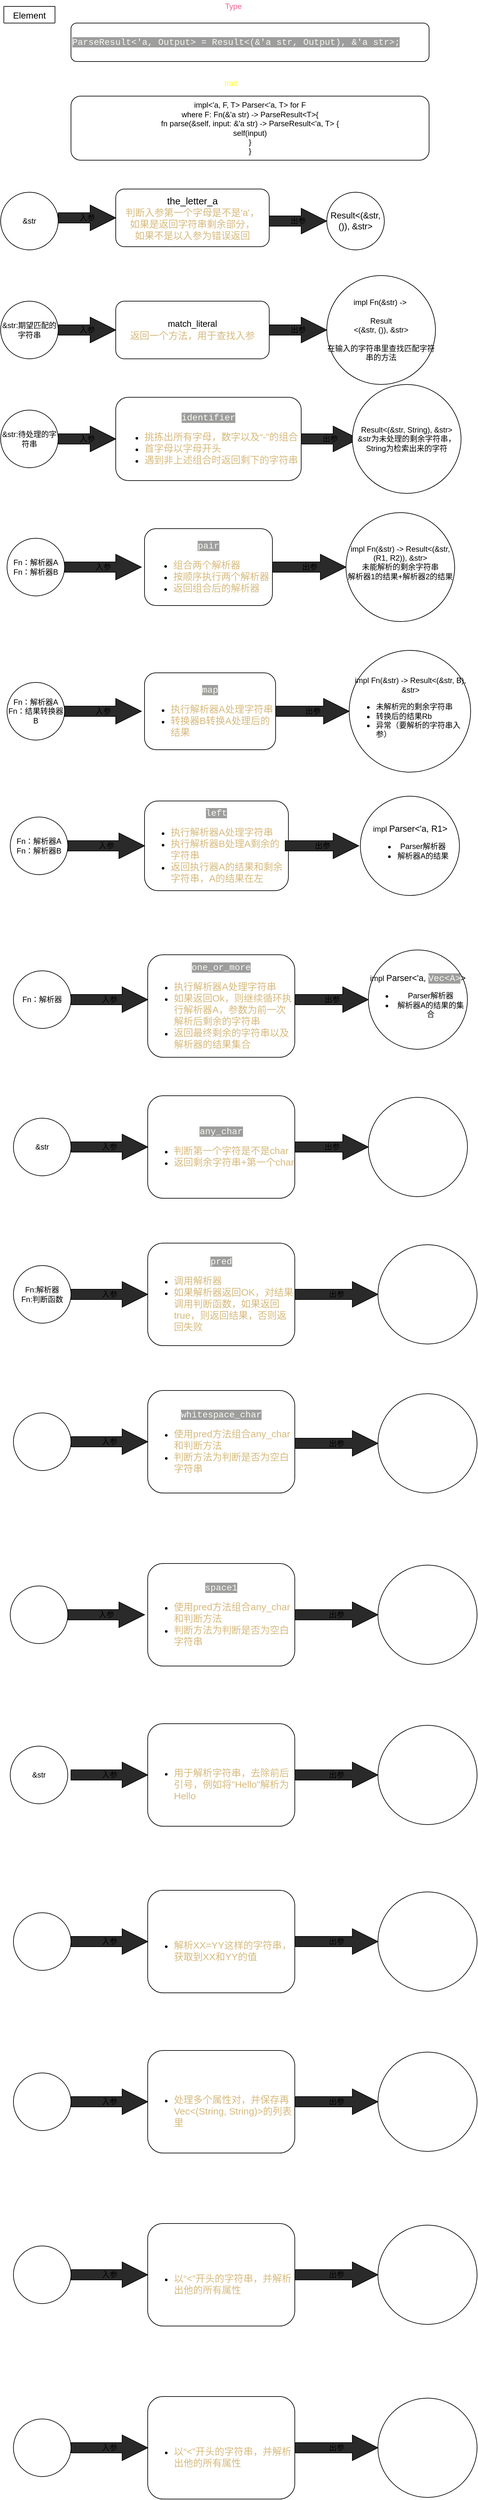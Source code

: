 <mxfile>
    <diagram id="ITNncZc6mTnSc8X_e-E-" name="Page-1">
        <mxGraphModel dx="898" dy="1717" grid="1" gridSize="10" guides="1" tooltips="1" connect="1" arrows="1" fold="1" page="1" pageScale="1" pageWidth="827" pageHeight="1169" math="0" shadow="0">
            <root>
                <mxCell id="0"/>
                <mxCell id="1" parent="0"/>
                <mxCell id="2" value="&lt;p style=&quot;line-height: 0%&quot;&gt;&lt;/p&gt;&lt;span style=&quot;font-size: 15px ; text-align: justify&quot;&gt;the_letter_a&lt;/span&gt;&lt;br&gt;&lt;span style=&quot;color: rgb(215 , 186 , 125) ; font-size: 15px ; text-align: justify&quot;&gt;判断入参第一个字母是不是'a'，&lt;/span&gt;&lt;br&gt;&lt;span style=&quot;color: rgb(215 , 186 , 125) ; font-size: 15px ; text-align: justify&quot;&gt;如果是返回字符串剩余部分，&lt;/span&gt;&lt;br&gt;&lt;span style=&quot;font-size: 15px ; color: rgb(215 , 186 , 125)&quot;&gt;如果不是以入参为错误返回&lt;/span&gt;&lt;br&gt;&lt;p&gt;&lt;/p&gt;" style="rounded=1;whiteSpace=wrap;html=1;align=center;verticalAlign=middle;" parent="1" vertex="1">
                    <mxGeometry x="230" y="85" width="240" height="90" as="geometry"/>
                </mxCell>
                <mxCell id="3" value="Element" style="swimlane;fontStyle=0;childLayout=stackLayout;horizontal=1;startSize=26;horizontalStack=0;resizeParent=1;resizeParentMax=0;resizeLast=0;collapsible=1;marginBottom=0;align=center;fontSize=14;" parent="1" vertex="1" collapsed="1">
                    <mxGeometry x="55" y="-200" width="80" height="26" as="geometry">
                        <mxRectangle x="40" y="30" width="160" height="116" as="alternateBounds"/>
                    </mxGeometry>
                </mxCell>
                <mxCell id="4" value="name:String" style="text;strokeColor=none;fillColor=none;spacingLeft=4;spacingRight=4;overflow=hidden;rotatable=0;points=[[0,0.5],[1,0.5]];portConstraint=eastwest;fontSize=12;" parent="3" vertex="1">
                    <mxGeometry y="26" width="80" height="30" as="geometry"/>
                </mxCell>
                <mxCell id="5" value="attributes:Vec&lt;(String, String)&gt;" style="text;strokeColor=none;fillColor=none;spacingLeft=4;spacingRight=4;overflow=hidden;rotatable=0;points=[[0,0.5],[1,0.5]];portConstraint=eastwest;fontSize=12;" parent="3" vertex="1">
                    <mxGeometry y="56" width="80" height="30" as="geometry"/>
                </mxCell>
                <mxCell id="6" value="children:Vec&lt;Element&gt;" style="text;strokeColor=none;fillColor=none;spacingLeft=4;spacingRight=4;overflow=hidden;rotatable=0;points=[[0,0.5],[1,0.5]];portConstraint=eastwest;fontSize=12;" parent="3" vertex="1">
                    <mxGeometry y="86" width="80" height="30" as="geometry"/>
                </mxCell>
                <mxCell id="7" value="&amp;amp;str" style="ellipse;whiteSpace=wrap;html=1;aspect=fixed;" parent="1" vertex="1">
                    <mxGeometry x="50" y="90" width="90" height="90" as="geometry"/>
                </mxCell>
                <mxCell id="8" value="&lt;span style=&quot;font-family: , &amp;#34;consolas&amp;#34; , &amp;#34;liberation mono&amp;#34; , &amp;#34;menlo&amp;#34; , monospace ; font-size: 13.6px&quot;&gt;Result&amp;lt;(&amp;amp;str, ()), &amp;amp;str&amp;gt;&lt;/span&gt;" style="ellipse;whiteSpace=wrap;html=1;aspect=fixed;" parent="1" vertex="1">
                    <mxGeometry x="560" y="90" width="90" height="90" as="geometry"/>
                </mxCell>
                <mxCell id="9" value="入参" style="html=1;shadow=0;dashed=0;align=center;verticalAlign=middle;shape=mxgraph.arrows2.arrow;dy=0.6;dx=40;notch=0;rounded=1;fillColor=#2a2a2a;gradientColor=none;" parent="1" vertex="1">
                    <mxGeometry x="140" y="110" width="90" height="40" as="geometry"/>
                </mxCell>
                <mxCell id="10" value="出参" style="html=1;shadow=0;dashed=0;align=center;verticalAlign=middle;shape=mxgraph.arrows2.arrow;dy=0.6;dx=40;notch=0;rounded=1;fillColor=#2a2a2a;gradientColor=none;" parent="1" vertex="1">
                    <mxGeometry x="470" y="115" width="90" height="40" as="geometry"/>
                </mxCell>
                <mxCell id="11" value="&lt;p style=&quot;line-height: 0%&quot;&gt;&lt;/p&gt;&lt;span style=&quot;font-size: 13.6px ; text-align: justify&quot;&gt;match_literal&lt;/span&gt;&lt;br&gt;&lt;span style=&quot;text-align: justify ; color: rgb(215 , 186 , 125) ; font-size: 15px&quot;&gt;返回一个方法，用于查找入参&lt;br&gt;&lt;/span&gt;&lt;p&gt;&lt;/p&gt;" style="rounded=1;whiteSpace=wrap;html=1;align=center;verticalAlign=middle;horizontal=1;" parent="1" vertex="1">
                    <mxGeometry x="230" y="260" width="240" height="90" as="geometry"/>
                </mxCell>
                <mxCell id="12" value="&amp;amp;str:期望匹配的字符串" style="ellipse;whiteSpace=wrap;html=1;aspect=fixed;" parent="1" vertex="1">
                    <mxGeometry x="50" y="260" width="90" height="90" as="geometry"/>
                </mxCell>
                <mxCell id="13" value="入参" style="html=1;shadow=0;dashed=0;align=center;verticalAlign=middle;shape=mxgraph.arrows2.arrow;dy=0.6;dx=40;notch=0;rounded=1;fillColor=#2a2a2a;gradientColor=none;" parent="1" vertex="1">
                    <mxGeometry x="140" y="285" width="90" height="40" as="geometry"/>
                </mxCell>
                <mxCell id="14" value="&#10;impl Fn(&amp;str) -&gt; &#10;&#10;Result&#10;&lt;(&amp;str, ()), &amp;str&gt;&#10;&#10;在输入的字符串里查找匹配字符串的方法&#10;" style="ellipse;aspect=fixed;align=center;whiteSpace=wrap;labelPosition=center;verticalLabelPosition=middle;verticalAlign=middle;" parent="1" vertex="1">
                    <mxGeometry x="560" y="220" width="170" height="170" as="geometry"/>
                </mxCell>
                <mxCell id="15" value="出参" style="html=1;shadow=0;dashed=0;align=center;verticalAlign=middle;shape=mxgraph.arrows2.arrow;dy=0.6;dx=40;notch=0;rounded=1;fillColor=#2a2a2a;gradientColor=none;" parent="1" vertex="1">
                    <mxGeometry x="470" y="285" width="90" height="40" as="geometry"/>
                </mxCell>
                <mxCell id="16" value="&lt;p style=&quot;line-height: 0%&quot;&gt;&lt;/p&gt;&lt;span style=&quot;color: rgb(248 , 248 , 242) ; font-family: &amp;#34;menlo&amp;#34; , &amp;#34;monaco&amp;#34; , &amp;#34;courier new&amp;#34; , monospace ; font-size: 14px ; background-color: rgba(10 , 10 , 10 , 0.4)&quot;&gt;identifier&lt;/span&gt;&lt;br&gt;&lt;ul&gt;&lt;li style=&quot;text-align: left&quot;&gt;&lt;span style=&quot;color: rgb(215 , 186 , 125) ; font-size: 15px&quot;&gt;挑拣出所有字母，数字以及“-”的组合&lt;/span&gt;&lt;/li&gt;&lt;li style=&quot;text-align: left&quot;&gt;&lt;span style=&quot;color: rgb(215 , 186 , 125) ; font-size: 15px&quot;&gt;首字母以字母开头&lt;/span&gt;&lt;/li&gt;&lt;li style=&quot;text-align: left&quot;&gt;&lt;span style=&quot;color: rgb(215 , 186 , 125) ; font-size: 15px&quot;&gt;遇到非上述组合时返回剩下的字符串&lt;/span&gt;&lt;/li&gt;&lt;/ul&gt;&lt;p&gt;&lt;/p&gt;" style="rounded=1;whiteSpace=wrap;html=1;align=center;verticalAlign=middle;horizontal=1;" parent="1" vertex="1">
                    <mxGeometry x="230" y="410" width="290" height="130" as="geometry"/>
                </mxCell>
                <mxCell id="17" value="&amp;amp;str:待处理的字符串" style="ellipse;whiteSpace=wrap;html=1;aspect=fixed;" parent="1" vertex="1">
                    <mxGeometry x="50" y="430" width="90" height="90" as="geometry"/>
                </mxCell>
                <mxCell id="18" value="入参" style="html=1;shadow=0;dashed=0;align=center;verticalAlign=middle;shape=mxgraph.arrows2.arrow;dy=0.6;dx=40;notch=0;rounded=1;fillColor=#2a2a2a;gradientColor=none;" parent="1" vertex="1">
                    <mxGeometry x="140" y="455" width="90" height="40" as="geometry"/>
                </mxCell>
                <mxCell id="19" value="出参" style="html=1;shadow=0;dashed=0;align=center;verticalAlign=middle;shape=mxgraph.arrows2.arrow;dy=0.6;dx=40;notch=0;rounded=1;fillColor=#2a2a2a;gradientColor=none;" parent="1" vertex="1">
                    <mxGeometry x="520" y="455" width="90" height="40" as="geometry"/>
                </mxCell>
                <mxCell id="20" value="Result&lt;(&amp;str, String), &amp;str&gt;&#10;&amp;str为未处理的剩余字符串，String为检索出来的字符" style="ellipse;aspect=fixed;align=center;whiteSpace=wrap;labelPosition=center;verticalLabelPosition=middle;verticalAlign=middle;" parent="1" vertex="1">
                    <mxGeometry x="600" y="390" width="170" height="170" as="geometry"/>
                </mxCell>
                <mxCell id="22" value="&lt;p style=&quot;line-height: 0%&quot;&gt;&lt;/p&gt;&lt;span style=&quot;color: rgb(248 , 248 , 242) ; font-family: &amp;#34;menlo&amp;#34; , &amp;#34;monaco&amp;#34; , &amp;#34;courier new&amp;#34; , monospace ; font-size: 14px ; background-color: rgba(10 , 10 , 10 , 0.4)&quot;&gt;pair&lt;/span&gt;&lt;br&gt;&lt;ul&gt;&lt;li style=&quot;text-align: left&quot;&gt;&lt;font color=&quot;#d7ba7d&quot;&gt;&lt;span style=&quot;font-size: 15px&quot;&gt;组合两个解析器&lt;/span&gt;&lt;/font&gt;&lt;/li&gt;&lt;li style=&quot;text-align: left&quot;&gt;&lt;span style=&quot;color: rgb(215 , 186 , 125) ; font-size: 15px&quot;&gt;按顺序执行两个解析器&lt;/span&gt;&lt;/li&gt;&lt;li style=&quot;text-align: left&quot;&gt;&lt;span style=&quot;color: rgb(215 , 186 , 125) ; font-size: 15px&quot;&gt;返回组合后的解析器&lt;/span&gt;&lt;/li&gt;&lt;/ul&gt;&lt;p&gt;&lt;/p&gt;" style="rounded=1;whiteSpace=wrap;html=1;align=center;verticalAlign=middle;horizontal=1;" parent="1" vertex="1">
                    <mxGeometry x="275" y="615" width="200" height="120" as="geometry"/>
                </mxCell>
                <mxCell id="23" value="Fn：解析器A&lt;br&gt;Fn：解析器B" style="ellipse;whiteSpace=wrap;html=1;aspect=fixed;" parent="1" vertex="1">
                    <mxGeometry x="60" y="630" width="90" height="90" as="geometry"/>
                </mxCell>
                <mxCell id="24" value="入参" style="html=1;shadow=0;dashed=0;align=center;verticalAlign=middle;shape=mxgraph.arrows2.arrow;dy=0.6;dx=40;notch=0;rounded=1;fillColor=#2a2a2a;gradientColor=none;" parent="1" vertex="1">
                    <mxGeometry x="150" y="655" width="120" height="40" as="geometry"/>
                </mxCell>
                <mxCell id="25" value="impl Fn(&amp;str) -&gt; Result&lt;(&amp;str, (R1, R2)), &amp;str&gt;&#10;未能解析的剩余字符串&#10;解析器1的结果+解析器2的结果&#10;" style="ellipse;aspect=fixed;align=center;whiteSpace=wrap;labelPosition=center;verticalLabelPosition=middle;verticalAlign=middle;" parent="1" vertex="1">
                    <mxGeometry x="590" y="590" width="170" height="170" as="geometry"/>
                </mxCell>
                <mxCell id="26" value="出参" style="html=1;shadow=0;dashed=0;align=center;verticalAlign=middle;shape=mxgraph.arrows2.arrow;dy=0.6;dx=40;notch=0;rounded=1;fillColor=#2a2a2a;gradientColor=none;" parent="1" vertex="1">
                    <mxGeometry x="475" y="655" width="115" height="40" as="geometry"/>
                </mxCell>
                <mxCell id="27" value="&lt;p style=&quot;line-height: 0%&quot;&gt;&lt;/p&gt;&lt;font color=&quot;#f8f8f2&quot; face=&quot;menlo, monaco, courier new, monospace&quot;&gt;&lt;span style=&quot;font-size: 14px ; background-color: rgba(10 , 10 , 10 , 0.4)&quot;&gt;map&lt;/span&gt;&lt;/font&gt;&lt;br&gt;&lt;ul&gt;&lt;li style=&quot;text-align: left&quot;&gt;&lt;font color=&quot;#d7ba7d&quot;&gt;&lt;span style=&quot;font-size: 15px&quot;&gt;执行解析器A处理字符串&lt;/span&gt;&lt;/font&gt;&lt;/li&gt;&lt;li style=&quot;text-align: left&quot;&gt;&lt;span style=&quot;color: rgb(215 , 186 , 125) ; font-size: 15px&quot;&gt;转换器B转换A处理后的结果&lt;/span&gt;&lt;/li&gt;&lt;/ul&gt;&lt;p&gt;&lt;/p&gt;" style="rounded=1;whiteSpace=wrap;html=1;align=center;verticalAlign=middle;horizontal=1;" parent="1" vertex="1">
                    <mxGeometry x="275" y="840" width="205" height="120" as="geometry"/>
                </mxCell>
                <mxCell id="28" value="Fn：解析器A&lt;br&gt;Fn：结果转换器B" style="ellipse;whiteSpace=wrap;html=1;aspect=fixed;" parent="1" vertex="1">
                    <mxGeometry x="60" y="855" width="90" height="90" as="geometry"/>
                </mxCell>
                <mxCell id="29" value="入参" style="html=1;shadow=0;dashed=0;align=center;verticalAlign=middle;shape=mxgraph.arrows2.arrow;dy=0.6;dx=40;notch=0;rounded=1;fillColor=#2a2a2a;gradientColor=none;" parent="1" vertex="1">
                    <mxGeometry x="150" y="880" width="120" height="40" as="geometry"/>
                </mxCell>
                <mxCell id="30" value="&lt;div style=&quot;text-align: center&quot;&gt;&lt;span&gt;impl Fn(&amp;amp;str) -&amp;gt; Result&amp;lt;(&amp;amp;str, B), &amp;amp;str&amp;gt;&lt;/span&gt;&lt;/div&gt;&lt;ul&gt;&lt;li&gt;未解析完的剩余字符串&lt;/li&gt;&lt;li&gt;转换后的结果Rb&lt;/li&gt;&lt;li&gt;异常（要解析的字符串入参）&lt;/li&gt;&lt;/ul&gt;" style="ellipse;aspect=fixed;align=left;whiteSpace=wrap;labelPosition=center;verticalLabelPosition=middle;verticalAlign=middle;html=1;" parent="1" vertex="1">
                    <mxGeometry x="595" y="805" width="190" height="190" as="geometry"/>
                </mxCell>
                <mxCell id="31" value="&lt;span style=&quot;color: rgb(248 , 248 , 242) ; font-family: &amp;#34;menlo&amp;#34; , &amp;#34;monaco&amp;#34; , &amp;#34;courier new&amp;#34; , monospace ; font-size: 14px ; background-color: rgba(10 , 10 , 10 , 0.4)&quot;&gt;ParseResult&amp;lt;'a, Output&amp;gt; = Result&amp;lt;(&amp;amp;'a str, Output), &amp;amp;'a str&amp;gt;;&lt;/span&gt;" style="rounded=1;whiteSpace=wrap;html=1;align=left;" parent="1" vertex="1">
                    <mxGeometry x="160" y="-174" width="560" height="60" as="geometry"/>
                </mxCell>
                <mxCell id="32" value="impl&amp;lt;'a, F, T&amp;gt; Parser&amp;lt;'a, T&amp;gt; for F &lt;br&gt;where F: Fn(&amp;amp;'a str) -&amp;gt; ParseResult&amp;lt;T&amp;gt;{&lt;br&gt;  fn parse(&amp;amp;self, input: &amp;amp;'a str) -&amp;gt; ParseResult&amp;lt;'a, T&amp;gt; {&lt;br&gt;    self(input)&lt;br&gt;  }&lt;br&gt;}" style="rounded=1;whiteSpace=wrap;align=center;html=1;" parent="1" vertex="1">
                    <mxGeometry x="160" y="-60" width="560" height="100" as="geometry"/>
                </mxCell>
                <mxCell id="33" value="Type" style="text;html=1;strokeColor=none;fillColor=none;align=center;verticalAlign=middle;whiteSpace=wrap;rounded=0;fontColor=#F06296;" parent="1" vertex="1">
                    <mxGeometry x="394" y="-210" width="40" height="20" as="geometry"/>
                </mxCell>
                <mxCell id="34" value="trait" style="text;html=1;strokeColor=none;fillColor=none;align=center;verticalAlign=middle;whiteSpace=wrap;rounded=0;fontColor=#FFFF33;" parent="1" vertex="1">
                    <mxGeometry x="390" y="-90" width="40" height="20" as="geometry"/>
                </mxCell>
                <mxCell id="35" value="&lt;p style=&quot;line-height: 0%&quot;&gt;&lt;/p&gt;&lt;font color=&quot;#f8f8f2&quot; face=&quot;menlo, monaco, courier new, monospace&quot;&gt;&lt;span style=&quot;font-size: 14px ; background-color: rgba(10 , 10 , 10 , 0.4)&quot;&gt;left&lt;/span&gt;&lt;/font&gt;&lt;br&gt;&lt;ul&gt;&lt;li style=&quot;text-align: left&quot;&gt;&lt;font color=&quot;#d7ba7d&quot;&gt;&lt;span style=&quot;font-size: 15px&quot;&gt;执行解析器A处理字符串&lt;/span&gt;&lt;/font&gt;&lt;/li&gt;&lt;li style=&quot;text-align: left&quot;&gt;&lt;span style=&quot;color: rgb(215 , 186 , 125) ; font-size: 15px&quot;&gt;执行解析器B处理A剩余的字符串&lt;/span&gt;&lt;/li&gt;&lt;li style=&quot;text-align: left&quot;&gt;&lt;span style=&quot;color: rgb(215 , 186 , 125) ; font-size: 15px&quot;&gt;返回执行器A的结果和剩余字符串，A的结果在左&lt;/span&gt;&lt;/li&gt;&lt;/ul&gt;&lt;p&gt;&lt;/p&gt;" style="rounded=1;whiteSpace=wrap;html=1;align=center;verticalAlign=middle;horizontal=1;" parent="1" vertex="1">
                    <mxGeometry x="275" y="1040" width="225" height="140" as="geometry"/>
                </mxCell>
                <mxCell id="36" value="Fn：解析器A&lt;br&gt;Fn：解析器B" style="ellipse;whiteSpace=wrap;html=1;aspect=fixed;" parent="1" vertex="1">
                    <mxGeometry x="65" y="1065" width="90" height="90" as="geometry"/>
                </mxCell>
                <mxCell id="37" value="入参" style="html=1;shadow=0;dashed=0;align=center;verticalAlign=middle;shape=mxgraph.arrows2.arrow;dy=0.6;dx=40;notch=0;rounded=1;fillColor=#2a2a2a;gradientColor=none;" parent="1" vertex="1">
                    <mxGeometry x="155" y="1090" width="120" height="40" as="geometry"/>
                </mxCell>
                <mxCell id="38" value="出参" style="html=1;shadow=0;dashed=0;align=center;verticalAlign=middle;shape=mxgraph.arrows2.arrow;dy=0.6;dx=40;notch=0;rounded=1;fillColor=#2a2a2a;gradientColor=none;" parent="1" vertex="1">
                    <mxGeometry x="480" y="880" width="115" height="40" as="geometry"/>
                </mxCell>
                <mxCell id="39" value="&lt;div style=&quot;&quot;&gt;&lt;span&gt;impl&amp;nbsp;&lt;/span&gt;&lt;span style=&quot;font-size: 13.6px;&quot;&gt;Parser&amp;lt;'a, R1&amp;gt;&lt;/span&gt;&lt;/div&gt;&lt;ul&gt;&lt;li&gt;Parser解析器&lt;/li&gt;&lt;li&gt;解析器A的结果&lt;/li&gt;&lt;/ul&gt;" style="ellipse;aspect=fixed;align=center;whiteSpace=wrap;labelPosition=center;verticalLabelPosition=middle;verticalAlign=middle;html=1;" parent="1" vertex="1">
                    <mxGeometry x="612.5" y="1032.5" width="155" height="155" as="geometry"/>
                </mxCell>
                <mxCell id="40" value="出参" style="html=1;shadow=0;dashed=0;align=center;verticalAlign=middle;shape=mxgraph.arrows2.arrow;dy=0.6;dx=40;notch=0;rounded=1;fillColor=#2a2a2a;gradientColor=none;" parent="1" vertex="1">
                    <mxGeometry x="495" y="1090" width="115" height="40" as="geometry"/>
                </mxCell>
                <mxCell id="41" value="&lt;p style=&quot;line-height: 0%&quot;&gt;&lt;/p&gt;&lt;span style=&quot;color: rgb(248 , 248 , 242) ; font-family: &amp;#34;menlo&amp;#34; , &amp;#34;monaco&amp;#34; , &amp;#34;courier new&amp;#34; , monospace ; font-size: 14px ; background-color: rgba(10 , 10 , 10 , 0.4)&quot;&gt;one_or_more&lt;/span&gt;&lt;br&gt;&lt;ul&gt;&lt;li style=&quot;text-align: left&quot;&gt;&lt;font color=&quot;#d7ba7d&quot;&gt;&lt;span style=&quot;font-size: 15px&quot;&gt;执行解析器A处理字符串&lt;/span&gt;&lt;/font&gt;&lt;/li&gt;&lt;li style=&quot;text-align: left&quot;&gt;&lt;font color=&quot;#d7ba7d&quot;&gt;&lt;span style=&quot;font-size: 15px&quot;&gt;如果返回Ok，则继续循环执行解析器A，参数为前一次解析后剩余的字符串&lt;/span&gt;&lt;/font&gt;&lt;/li&gt;&lt;li style=&quot;text-align: left&quot;&gt;&lt;font color=&quot;#d7ba7d&quot;&gt;&lt;span style=&quot;font-size: 15px&quot;&gt;返回最终剩余的字符串以及解析器的结果集合&lt;/span&gt;&lt;/font&gt;&lt;/li&gt;&lt;/ul&gt;&lt;p&gt;&lt;/p&gt;" style="rounded=1;whiteSpace=wrap;html=1;align=center;verticalAlign=middle;horizontal=1;" parent="1" vertex="1">
                    <mxGeometry x="280" y="1280" width="230" height="160" as="geometry"/>
                </mxCell>
                <mxCell id="42" value="Fn：解析器" style="ellipse;whiteSpace=wrap;html=1;aspect=fixed;" parent="1" vertex="1">
                    <mxGeometry x="70" y="1305" width="90" height="90" as="geometry"/>
                </mxCell>
                <mxCell id="43" value="入参" style="html=1;shadow=0;dashed=0;align=center;verticalAlign=middle;shape=mxgraph.arrows2.arrow;dy=0.6;dx=40;notch=0;rounded=1;fillColor=#2a2a2a;gradientColor=none;" parent="1" vertex="1">
                    <mxGeometry x="160" y="1330" width="120" height="40" as="geometry"/>
                </mxCell>
                <mxCell id="44" value="&lt;div&gt;&lt;span&gt;impl&amp;nbsp;&lt;/span&gt;&lt;span style=&quot;font-size: 13.6px&quot;&gt;Parser&amp;lt;'a,&amp;nbsp;&lt;/span&gt;&lt;span style=&quot;color: rgb(248 , 248 , 242) ; font-family: &amp;#34;menlo&amp;#34; , &amp;#34;monaco&amp;#34; , &amp;#34;courier new&amp;#34; , monospace ; font-size: 14px ; background-color: rgba(10 , 10 , 10 , 0.4)&quot;&gt;Vec&amp;lt;A&amp;gt;&lt;/span&gt;&lt;span style=&quot;font-size: 13.6px&quot;&gt;&amp;gt;&lt;/span&gt;&lt;/div&gt;&lt;ul&gt;&lt;li&gt;Parser解析器&lt;/li&gt;&lt;li&gt;解析器A的结果的集合&lt;/li&gt;&lt;/ul&gt;" style="ellipse;aspect=fixed;align=center;whiteSpace=wrap;labelPosition=center;verticalLabelPosition=middle;verticalAlign=middle;html=1;" parent="1" vertex="1">
                    <mxGeometry x="625" y="1272.5" width="155" height="155" as="geometry"/>
                </mxCell>
                <mxCell id="45" value="出参" style="html=1;shadow=0;dashed=0;align=center;verticalAlign=middle;shape=mxgraph.arrows2.arrow;dy=0.6;dx=40;notch=0;rounded=1;fillColor=#2a2a2a;gradientColor=none;" parent="1" vertex="1">
                    <mxGeometry x="510" y="1330" width="115" height="40" as="geometry"/>
                </mxCell>
                <mxCell id="48" value="&lt;p style=&quot;line-height: 0%&quot;&gt;&lt;/p&gt;&lt;span style=&quot;color: rgb(248 , 248 , 242) ; font-family: &amp;#34;menlo&amp;#34; , &amp;#34;monaco&amp;#34; , &amp;#34;courier new&amp;#34; , monospace ; font-size: 14px ; background-color: rgba(10 , 10 , 10 , 0.4)&quot;&gt;any_char&lt;/span&gt;&lt;br&gt;&lt;ul&gt;&lt;li style=&quot;text-align: left&quot;&gt;&lt;font color=&quot;#d7ba7d&quot;&gt;&lt;span style=&quot;font-size: 15px&quot;&gt;判断第一个字符是不是char&lt;/span&gt;&lt;/font&gt;&lt;/li&gt;&lt;li style=&quot;text-align: left&quot;&gt;&lt;font color=&quot;#d7ba7d&quot;&gt;&lt;span style=&quot;font-size: 15px&quot;&gt;返回剩余字符串+第一个char&lt;/span&gt;&lt;/font&gt;&lt;/li&gt;&lt;/ul&gt;&lt;p&gt;&lt;/p&gt;" style="rounded=1;whiteSpace=wrap;html=1;align=center;verticalAlign=middle;horizontal=1;" parent="1" vertex="1">
                    <mxGeometry x="280" y="1500" width="230" height="160" as="geometry"/>
                </mxCell>
                <mxCell id="49" value="&amp;amp;str" style="ellipse;whiteSpace=wrap;html=1;aspect=fixed;" parent="1" vertex="1">
                    <mxGeometry x="70" y="1535" width="90" height="90" as="geometry"/>
                </mxCell>
                <mxCell id="50" value="入参" style="html=1;shadow=0;dashed=0;align=center;verticalAlign=middle;shape=mxgraph.arrows2.arrow;dy=0.6;dx=40;notch=0;rounded=1;fillColor=#2a2a2a;gradientColor=none;" parent="1" vertex="1">
                    <mxGeometry x="160" y="1560" width="120" height="40" as="geometry"/>
                </mxCell>
                <mxCell id="51" value="ParseResult&lt;char&gt;&#10;未处理的剩余的字符串&#10;第一个字符&lt;/char&gt;" style="ellipse;aspect=fixed;align=center;whiteSpace=wrap;labelPosition=center;verticalLabelPosition=middle;verticalAlign=middle;fontColor=#FFFFFF;" parent="1" vertex="1">
                    <mxGeometry x="625" y="1502.5" width="155" height="155" as="geometry"/>
                </mxCell>
                <mxCell id="52" value="出参" style="html=1;shadow=0;dashed=0;align=center;verticalAlign=middle;shape=mxgraph.arrows2.arrow;dy=0.6;dx=40;notch=0;rounded=1;fillColor=#2a2a2a;gradientColor=none;" parent="1" vertex="1">
                    <mxGeometry x="510" y="1560" width="115" height="40" as="geometry"/>
                </mxCell>
                <mxCell id="53" value="&lt;p style=&quot;line-height: 0%&quot;&gt;&lt;/p&gt;&lt;span style=&quot;color: rgb(248 , 248 , 242) ; font-family: &amp;#34;menlo&amp;#34; , &amp;#34;monaco&amp;#34; , &amp;#34;courier new&amp;#34; , monospace ; font-size: 14px ; background-color: rgba(10 , 10 , 10 , 0.4)&quot;&gt;pred&lt;/span&gt;&lt;br&gt;&lt;ul&gt;&lt;li style=&quot;text-align: left&quot;&gt;&lt;font color=&quot;#d7ba7d&quot;&gt;&lt;span style=&quot;font-size: 15px&quot;&gt;调用解析器&lt;/span&gt;&lt;/font&gt;&lt;/li&gt;&lt;li style=&quot;text-align: left&quot;&gt;&lt;font color=&quot;#d7ba7d&quot;&gt;&lt;span style=&quot;font-size: 15px&quot;&gt;如果解析器返回OK，对结果调用判断函数，如果返回true，则返回结果，否则返回失败&lt;/span&gt;&lt;/font&gt;&lt;/li&gt;&lt;/ul&gt;&lt;p&gt;&lt;/p&gt;" style="rounded=1;whiteSpace=wrap;html=1;align=center;verticalAlign=middle;horizontal=1;" parent="1" vertex="1">
                    <mxGeometry x="280" y="1730" width="230" height="160" as="geometry"/>
                </mxCell>
                <mxCell id="54" value="Fn:解析器&lt;br&gt;Fn:判断函数" style="ellipse;whiteSpace=wrap;html=1;aspect=fixed;" parent="1" vertex="1">
                    <mxGeometry x="70" y="1765" width="90" height="90" as="geometry"/>
                </mxCell>
                <mxCell id="55" value="入参" style="html=1;shadow=0;dashed=0;align=center;verticalAlign=middle;shape=mxgraph.arrows2.arrow;dy=0.6;dx=40;notch=0;rounded=1;fillColor=#2a2a2a;gradientColor=none;" parent="1" vertex="1">
                    <mxGeometry x="160" y="1790" width="120" height="40" as="geometry"/>
                </mxCell>
                <mxCell id="56" value="impl Parser&lt;'a, A&gt;&#10;解析器" style="ellipse;aspect=fixed;align=center;whiteSpace=wrap;labelPosition=center;verticalLabelPosition=middle;verticalAlign=middle;fontColor=#FFFFFF;" parent="1" vertex="1">
                    <mxGeometry x="640" y="1732.5" width="155" height="155" as="geometry"/>
                </mxCell>
                <mxCell id="57" value="出参" style="html=1;shadow=0;dashed=0;align=center;verticalAlign=middle;shape=mxgraph.arrows2.arrow;dy=0.6;dx=40;notch=0;rounded=1;fillColor=#2a2a2a;gradientColor=none;" parent="1" vertex="1">
                    <mxGeometry x="510" y="1790" width="130" height="40" as="geometry"/>
                </mxCell>
                <mxCell id="58" value="&lt;p style=&quot;line-height: 0%&quot;&gt;&lt;/p&gt;&lt;font color=&quot;#f8f8f2&quot; face=&quot;menlo, monaco, courier new, monospace&quot;&gt;&lt;span style=&quot;font-size: 14px ; background-color: rgba(10 , 10 , 10 , 0.4)&quot;&gt;whitespace_char&lt;/span&gt;&lt;/font&gt;&lt;br&gt;&lt;ul&gt;&lt;li style=&quot;text-align: left&quot;&gt;&lt;font color=&quot;#d7ba7d&quot;&gt;&lt;span style=&quot;font-size: 15px&quot;&gt;使用pred方法组合any_char和判断方法&lt;/span&gt;&lt;/font&gt;&lt;/li&gt;&lt;li style=&quot;text-align: left&quot;&gt;&lt;font color=&quot;#d7ba7d&quot;&gt;&lt;span style=&quot;font-size: 15px&quot;&gt;判断方法为判断是否为空白字符串&lt;/span&gt;&lt;/font&gt;&lt;/li&gt;&lt;/ul&gt;&lt;p&gt;&lt;/p&gt;" style="rounded=1;whiteSpace=wrap;html=1;align=center;verticalAlign=middle;horizontal=1;" parent="1" vertex="1">
                    <mxGeometry x="280" y="1960" width="230" height="160" as="geometry"/>
                </mxCell>
                <mxCell id="59" value="" style="ellipse;whiteSpace=wrap;html=1;aspect=fixed;" parent="1" vertex="1">
                    <mxGeometry x="70" y="1995" width="90" height="90" as="geometry"/>
                </mxCell>
                <mxCell id="60" value="入参" style="html=1;shadow=0;dashed=0;align=center;verticalAlign=middle;shape=mxgraph.arrows2.arrow;dy=0.6;dx=40;notch=0;rounded=1;fillColor=#2a2a2a;gradientColor=none;" parent="1" vertex="1">
                    <mxGeometry x="160" y="2020" width="120" height="40" as="geometry"/>
                </mxCell>
                <mxCell id="61" value="impl Parser&lt;'a, char&gt;&#10;解析器" style="ellipse;aspect=fixed;align=center;whiteSpace=wrap;labelPosition=center;verticalLabelPosition=middle;verticalAlign=middle;fontColor=#FFFFFF;" parent="1" vertex="1">
                    <mxGeometry x="640" y="1965" width="155" height="155" as="geometry"/>
                </mxCell>
                <mxCell id="62" value="出参" style="html=1;shadow=0;dashed=0;align=center;verticalAlign=middle;shape=mxgraph.arrows2.arrow;dy=0.6;dx=40;notch=0;rounded=1;fillColor=#2a2a2a;gradientColor=none;" parent="1" vertex="1">
                    <mxGeometry x="510" y="2022.5" width="130" height="40" as="geometry"/>
                </mxCell>
                <mxCell id="63" value="&lt;p style=&quot;line-height: 0%&quot;&gt;&lt;/p&gt;&lt;font color=&quot;#f8f8f2&quot; face=&quot;menlo, monaco, courier new, monospace&quot;&gt;&lt;span style=&quot;font-size: 14px ; background-color: rgba(10 , 10 , 10 , 0.4)&quot;&gt;space1&lt;/span&gt;&lt;/font&gt;&lt;br&gt;&lt;ul&gt;&lt;li style=&quot;text-align: left&quot;&gt;&lt;font color=&quot;#d7ba7d&quot;&gt;&lt;span style=&quot;font-size: 15px&quot;&gt;使用pred方法组合any_char和判断方法&lt;/span&gt;&lt;/font&gt;&lt;/li&gt;&lt;li style=&quot;text-align: left&quot;&gt;&lt;font color=&quot;#d7ba7d&quot;&gt;&lt;span style=&quot;font-size: 15px&quot;&gt;判断方法为判断是否为空白字符串&lt;/span&gt;&lt;/font&gt;&lt;/li&gt;&lt;/ul&gt;&lt;p&gt;&lt;/p&gt;" style="rounded=1;whiteSpace=wrap;html=1;align=center;verticalAlign=middle;horizontal=1;" parent="1" vertex="1">
                    <mxGeometry x="280" y="2230" width="230" height="160" as="geometry"/>
                </mxCell>
                <mxCell id="64" value="" style="ellipse;whiteSpace=wrap;html=1;aspect=fixed;" parent="1" vertex="1">
                    <mxGeometry x="65" y="2265" width="90" height="90" as="geometry"/>
                </mxCell>
                <mxCell id="65" value="入参" style="html=1;shadow=0;dashed=0;align=center;verticalAlign=middle;shape=mxgraph.arrows2.arrow;dy=0.6;dx=40;notch=0;rounded=1;fillColor=#2a2a2a;gradientColor=none;" parent="1" vertex="1">
                    <mxGeometry x="155" y="2290" width="120" height="40" as="geometry"/>
                </mxCell>
                <mxCell id="66" value="impl Parser&lt;'a, Vec&lt;char&gt;&gt;&#10;解析器" style="ellipse;aspect=fixed;align=center;whiteSpace=wrap;labelPosition=center;verticalLabelPosition=middle;verticalAlign=middle;fontColor=#FFFFFF;" parent="1" vertex="1">
                    <mxGeometry x="640" y="2232.5" width="155" height="155" as="geometry"/>
                </mxCell>
                <mxCell id="67" value="出参" style="html=1;shadow=0;dashed=0;align=center;verticalAlign=middle;shape=mxgraph.arrows2.arrow;dy=0.6;dx=40;notch=0;rounded=1;fillColor=#2a2a2a;gradientColor=none;" parent="1" vertex="1">
                    <mxGeometry x="510" y="2290" width="130" height="40" as="geometry"/>
                </mxCell>
                <mxCell id="68" value="&lt;p style=&quot;line-height: 0%&quot;&gt;&lt;/p&gt;&lt;span style=&quot;font-family: , &amp;#34;consolas&amp;#34; , &amp;#34;liberation mono&amp;#34; , &amp;#34;menlo&amp;#34; , monospace ; font-size: 13.6px&quot;&gt;&lt;font color=&quot;#ffffff&quot;&gt;quoted_string&lt;/font&gt;&lt;/span&gt;&lt;ul&gt;&lt;li style=&quot;text-align: left&quot;&gt;&lt;font color=&quot;#d7ba7d&quot;&gt;&lt;span style=&quot;font-size: 15px&quot;&gt;用于解析字符串，去除前后引号，例如将&quot;Hello&quot;解析为Hello&lt;/span&gt;&lt;/font&gt;&lt;/li&gt;&lt;/ul&gt;&lt;p&gt;&lt;/p&gt;" style="rounded=1;whiteSpace=wrap;html=1;align=center;verticalAlign=middle;horizontal=1;" parent="1" vertex="1">
                    <mxGeometry x="280" y="2480" width="230" height="160" as="geometry"/>
                </mxCell>
                <mxCell id="69" value="&amp;amp;str" style="ellipse;whiteSpace=wrap;html=1;aspect=fixed;" parent="1" vertex="1">
                    <mxGeometry x="65" y="2515" width="90" height="90" as="geometry"/>
                </mxCell>
                <mxCell id="70" value="入参" style="html=1;shadow=0;dashed=0;align=center;verticalAlign=middle;shape=mxgraph.arrows2.arrow;dy=0.6;dx=40;notch=0;rounded=1;fillColor=#2a2a2a;gradientColor=none;" parent="1" vertex="1">
                    <mxGeometry x="160" y="2540" width="120" height="40" as="geometry"/>
                </mxCell>
                <mxCell id="71" value="impl Parser&lt;'a, Vec&lt;char&gt;&gt;&#10;解析器" style="ellipse;aspect=fixed;align=center;whiteSpace=wrap;labelPosition=center;verticalLabelPosition=middle;verticalAlign=middle;fontColor=#FFFFFF;" parent="1" vertex="1">
                    <mxGeometry x="640" y="2482.5" width="155" height="155" as="geometry"/>
                </mxCell>
                <mxCell id="72" value="出参" style="html=1;shadow=0;dashed=0;align=center;verticalAlign=middle;shape=mxgraph.arrows2.arrow;dy=0.6;dx=40;notch=0;rounded=1;fillColor=#2a2a2a;gradientColor=none;" parent="1" vertex="1">
                    <mxGeometry x="510" y="2540" width="130" height="40" as="geometry"/>
                </mxCell>
                <mxCell id="73" value="&lt;p style=&quot;line-height: 0%&quot;&gt;&lt;/p&gt;&lt;span style=&quot;font-family: , &amp;#34;consolas&amp;#34; , &amp;#34;liberation mono&amp;#34; , &amp;#34;menlo&amp;#34; , monospace ; font-size: 13.6px&quot;&gt;&lt;font color=&quot;#ffffff&quot;&gt;pair_attribute&lt;/font&gt;&lt;/span&gt;&lt;ul&gt;&lt;li style=&quot;text-align: left&quot;&gt;&lt;font color=&quot;#d7ba7d&quot;&gt;&lt;span style=&quot;font-size: 15px&quot;&gt;解析XX=YY这样的字符串，获取到XX和YY的值&lt;/span&gt;&lt;/font&gt;&lt;/li&gt;&lt;/ul&gt;&lt;p&gt;&lt;/p&gt;" style="rounded=1;whiteSpace=wrap;html=1;align=center;verticalAlign=middle;horizontal=1;" parent="1" vertex="1">
                    <mxGeometry x="280" y="2740" width="230" height="160" as="geometry"/>
                </mxCell>
                <mxCell id="74" value="" style="ellipse;whiteSpace=wrap;html=1;aspect=fixed;" parent="1" vertex="1">
                    <mxGeometry x="70" y="2775" width="90" height="90" as="geometry"/>
                </mxCell>
                <mxCell id="75" value="入参" style="html=1;shadow=0;dashed=0;align=center;verticalAlign=middle;shape=mxgraph.arrows2.arrow;dy=0.6;dx=40;notch=0;rounded=1;fillColor=#2a2a2a;gradientColor=none;" parent="1" vertex="1">
                    <mxGeometry x="160" y="2800" width="120" height="40" as="geometry"/>
                </mxCell>
                <mxCell id="76" value="impl Parser&lt;'a, (String, String)&gt;&#10;解析器" style="ellipse;aspect=fixed;align=center;whiteSpace=wrap;labelPosition=center;verticalLabelPosition=middle;verticalAlign=middle;fontColor=#FFFFFF;" parent="1" vertex="1">
                    <mxGeometry x="640" y="2742.5" width="155" height="155" as="geometry"/>
                </mxCell>
                <mxCell id="77" value="出参" style="html=1;shadow=0;dashed=0;align=center;verticalAlign=middle;shape=mxgraph.arrows2.arrow;dy=0.6;dx=40;notch=0;rounded=1;fillColor=#2a2a2a;gradientColor=none;" parent="1" vertex="1">
                    <mxGeometry x="510" y="2800" width="130" height="40" as="geometry"/>
                </mxCell>
                <mxCell id="78" value="&lt;p style=&quot;line-height: 0%&quot;&gt;&lt;/p&gt;&lt;span style=&quot;font-family: , &amp;#34;consolas&amp;#34; , &amp;#34;liberation mono&amp;#34; , &amp;#34;menlo&amp;#34; , monospace ; font-size: 13.6px&quot;&gt;&lt;font color=&quot;#ffffff&quot;&gt;attributes&lt;/font&gt;&lt;/span&gt;&lt;ul&gt;&lt;li style=&quot;text-align: left&quot;&gt;&lt;font color=&quot;#d7ba7d&quot;&gt;&lt;span style=&quot;font-size: 15px&quot;&gt;处理多个属性对，并保存再Vec&amp;lt;(String, String)&amp;gt;的列表里&lt;/span&gt;&lt;/font&gt;&lt;/li&gt;&lt;/ul&gt;&lt;p&gt;&lt;/p&gt;" style="rounded=1;whiteSpace=wrap;html=1;align=center;verticalAlign=middle;horizontal=1;" parent="1" vertex="1">
                    <mxGeometry x="280" y="2990" width="230" height="160" as="geometry"/>
                </mxCell>
                <mxCell id="79" value="" style="ellipse;whiteSpace=wrap;html=1;aspect=fixed;" parent="1" vertex="1">
                    <mxGeometry x="70" y="3025" width="90" height="90" as="geometry"/>
                </mxCell>
                <mxCell id="80" value="入参" style="html=1;shadow=0;dashed=0;align=center;verticalAlign=middle;shape=mxgraph.arrows2.arrow;dy=0.6;dx=40;notch=0;rounded=1;fillColor=#2a2a2a;gradientColor=none;" parent="1" vertex="1">
                    <mxGeometry x="160" y="3050" width="120" height="40" as="geometry"/>
                </mxCell>
                <mxCell id="81" value="impl Parser&lt;'a, Vec&lt;(String, String)&gt;&gt;&#10;解析器" style="ellipse;aspect=fixed;align=center;whiteSpace=wrap;labelPosition=center;verticalLabelPosition=middle;verticalAlign=middle;fontColor=#FFFFFF;" parent="1" vertex="1">
                    <mxGeometry x="640" y="2992.5" width="155" height="155" as="geometry"/>
                </mxCell>
                <mxCell id="82" value="出参" style="html=1;shadow=0;dashed=0;align=center;verticalAlign=middle;shape=mxgraph.arrows2.arrow;dy=0.6;dx=40;notch=0;rounded=1;fillColor=#2a2a2a;gradientColor=none;" parent="1" vertex="1">
                    <mxGeometry x="510" y="3050" width="130" height="40" as="geometry"/>
                </mxCell>
                <mxCell id="83" value="&lt;p style=&quot;line-height: 0%&quot;&gt;&lt;/p&gt;&lt;span style=&quot;font-family: , &amp;#34;consolas&amp;#34; , &amp;#34;liberation mono&amp;#34; , &amp;#34;menlo&amp;#34; , monospace ; font-size: 13.6px&quot;&gt;&lt;font color=&quot;#ffffff&quot;&gt;element_start&lt;/font&gt;&lt;/span&gt;&lt;ul&gt;&lt;li style=&quot;text-align: left&quot;&gt;&lt;font color=&quot;#d7ba7d&quot;&gt;&lt;span style=&quot;font-size: 15px&quot;&gt;以“&amp;lt;”开头的字符串，并解析出他的所有属性&lt;/span&gt;&lt;/font&gt;&lt;/li&gt;&lt;/ul&gt;&lt;p&gt;&lt;/p&gt;" style="rounded=1;whiteSpace=wrap;html=1;align=center;verticalAlign=middle;horizontal=1;" parent="1" vertex="1">
                    <mxGeometry x="280" y="3260" width="230" height="160" as="geometry"/>
                </mxCell>
                <mxCell id="84" value="" style="ellipse;whiteSpace=wrap;html=1;aspect=fixed;" parent="1" vertex="1">
                    <mxGeometry x="70" y="3295" width="90" height="90" as="geometry"/>
                </mxCell>
                <mxCell id="85" value="入参" style="html=1;shadow=0;dashed=0;align=center;verticalAlign=middle;shape=mxgraph.arrows2.arrow;dy=0.6;dx=40;notch=0;rounded=1;fillColor=#2a2a2a;gradientColor=none;" parent="1" vertex="1">
                    <mxGeometry x="160" y="3320" width="120" height="40" as="geometry"/>
                </mxCell>
                <mxCell id="86" value="impl Parser&lt;'a, Vec&lt;(String, String)&gt;&gt;&#10;解析器" style="ellipse;aspect=fixed;align=center;whiteSpace=wrap;labelPosition=center;verticalLabelPosition=middle;verticalAlign=middle;fontColor=#FFFFFF;" parent="1" vertex="1">
                    <mxGeometry x="640" y="3262.5" width="155" height="155" as="geometry"/>
                </mxCell>
                <mxCell id="87" value="出参" style="html=1;shadow=0;dashed=0;align=center;verticalAlign=middle;shape=mxgraph.arrows2.arrow;dy=0.6;dx=40;notch=0;rounded=1;fillColor=#2a2a2a;gradientColor=none;" parent="1" vertex="1">
                    <mxGeometry x="510" y="3320" width="130" height="40" as="geometry"/>
                </mxCell>
                <mxCell id="88" value="&lt;p style=&quot;line-height: 0%&quot;&gt;&lt;/p&gt;&lt;span style=&quot;font-family: , &amp;#34;consolas&amp;#34; , &amp;#34;liberation mono&amp;#34; , &amp;#34;menlo&amp;#34; , monospace ; font-size: 13.6px&quot;&gt;&lt;font color=&quot;#ffffff&quot;&gt;single_element&lt;/font&gt;&lt;/span&gt;&lt;ul&gt;&lt;li style=&quot;text-align: left&quot;&gt;&lt;font color=&quot;#d7ba7d&quot;&gt;&lt;span style=&quot;font-size: 15px&quot;&gt;以“&amp;lt;”开头的字符串，并解析出他的所有属性&lt;/span&gt;&lt;/font&gt;&lt;/li&gt;&lt;/ul&gt;&lt;p&gt;&lt;/p&gt;" style="rounded=1;whiteSpace=wrap;html=1;align=center;verticalAlign=middle;horizontal=1;" vertex="1" parent="1">
                    <mxGeometry x="280" y="3530" width="230" height="160" as="geometry"/>
                </mxCell>
                <mxCell id="89" value="" style="ellipse;whiteSpace=wrap;html=1;aspect=fixed;" vertex="1" parent="1">
                    <mxGeometry x="70" y="3565" width="90" height="90" as="geometry"/>
                </mxCell>
                <mxCell id="90" value="入参" style="html=1;shadow=0;dashed=0;align=center;verticalAlign=middle;shape=mxgraph.arrows2.arrow;dy=0.6;dx=40;notch=0;rounded=1;fillColor=#2a2a2a;gradientColor=none;" vertex="1" parent="1">
                    <mxGeometry x="160" y="3590" width="120" height="40" as="geometry"/>
                </mxCell>
                <mxCell id="91" value="impl Parser&lt;'a, Element&gt;&#10;解析器" style="ellipse;aspect=fixed;align=center;whiteSpace=wrap;labelPosition=center;verticalLabelPosition=middle;verticalAlign=middle;fontColor=#FFFFFF;" vertex="1" parent="1">
                    <mxGeometry x="640" y="3532.5" width="155" height="155" as="geometry"/>
                </mxCell>
                <mxCell id="92" value="出参" style="html=1;shadow=0;dashed=0;align=center;verticalAlign=middle;shape=mxgraph.arrows2.arrow;dy=0.6;dx=40;notch=0;rounded=1;fillColor=#2a2a2a;gradientColor=none;" vertex="1" parent="1">
                    <mxGeometry x="510" y="3590" width="130" height="40" as="geometry"/>
                </mxCell>
            </root>
        </mxGraphModel>
    </diagram>
</mxfile>